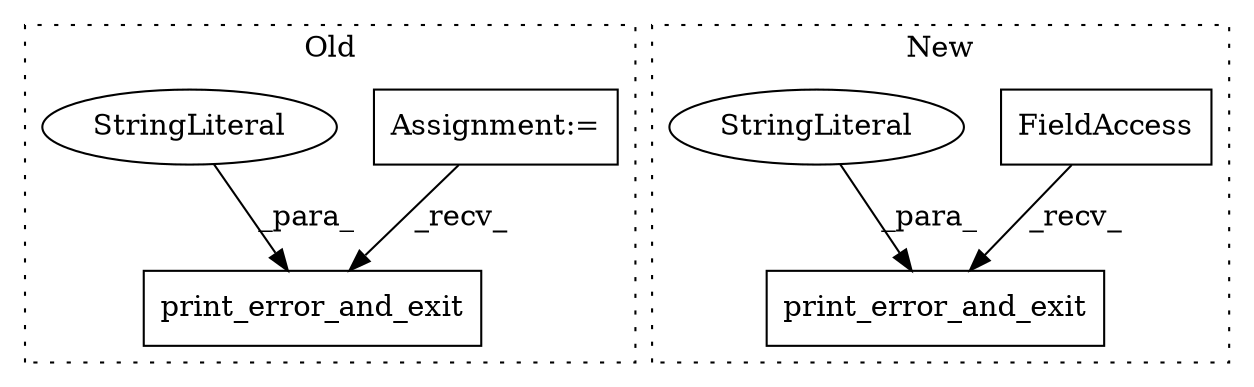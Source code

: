 digraph G {
subgraph cluster0 {
1 [label="print_error_and_exit" a="32" s="8674,8816" l="21,1" shape="box"];
4 [label="Assignment:=" a="7" s="8520" l="9" shape="box"];
6 [label="StringLiteral" a="45" s="8695" l="121" shape="ellipse"];
label = "Old";
style="dotted";
}
subgraph cluster1 {
2 [label="print_error_and_exit" a="32" s="8763,8905" l="21,1" shape="box"];
3 [label="FieldAccess" a="22" s="8741" l="4" shape="box"];
5 [label="StringLiteral" a="45" s="8784" l="121" shape="ellipse"];
label = "New";
style="dotted";
}
3 -> 2 [label="_recv_"];
4 -> 1 [label="_recv_"];
5 -> 2 [label="_para_"];
6 -> 1 [label="_para_"];
}